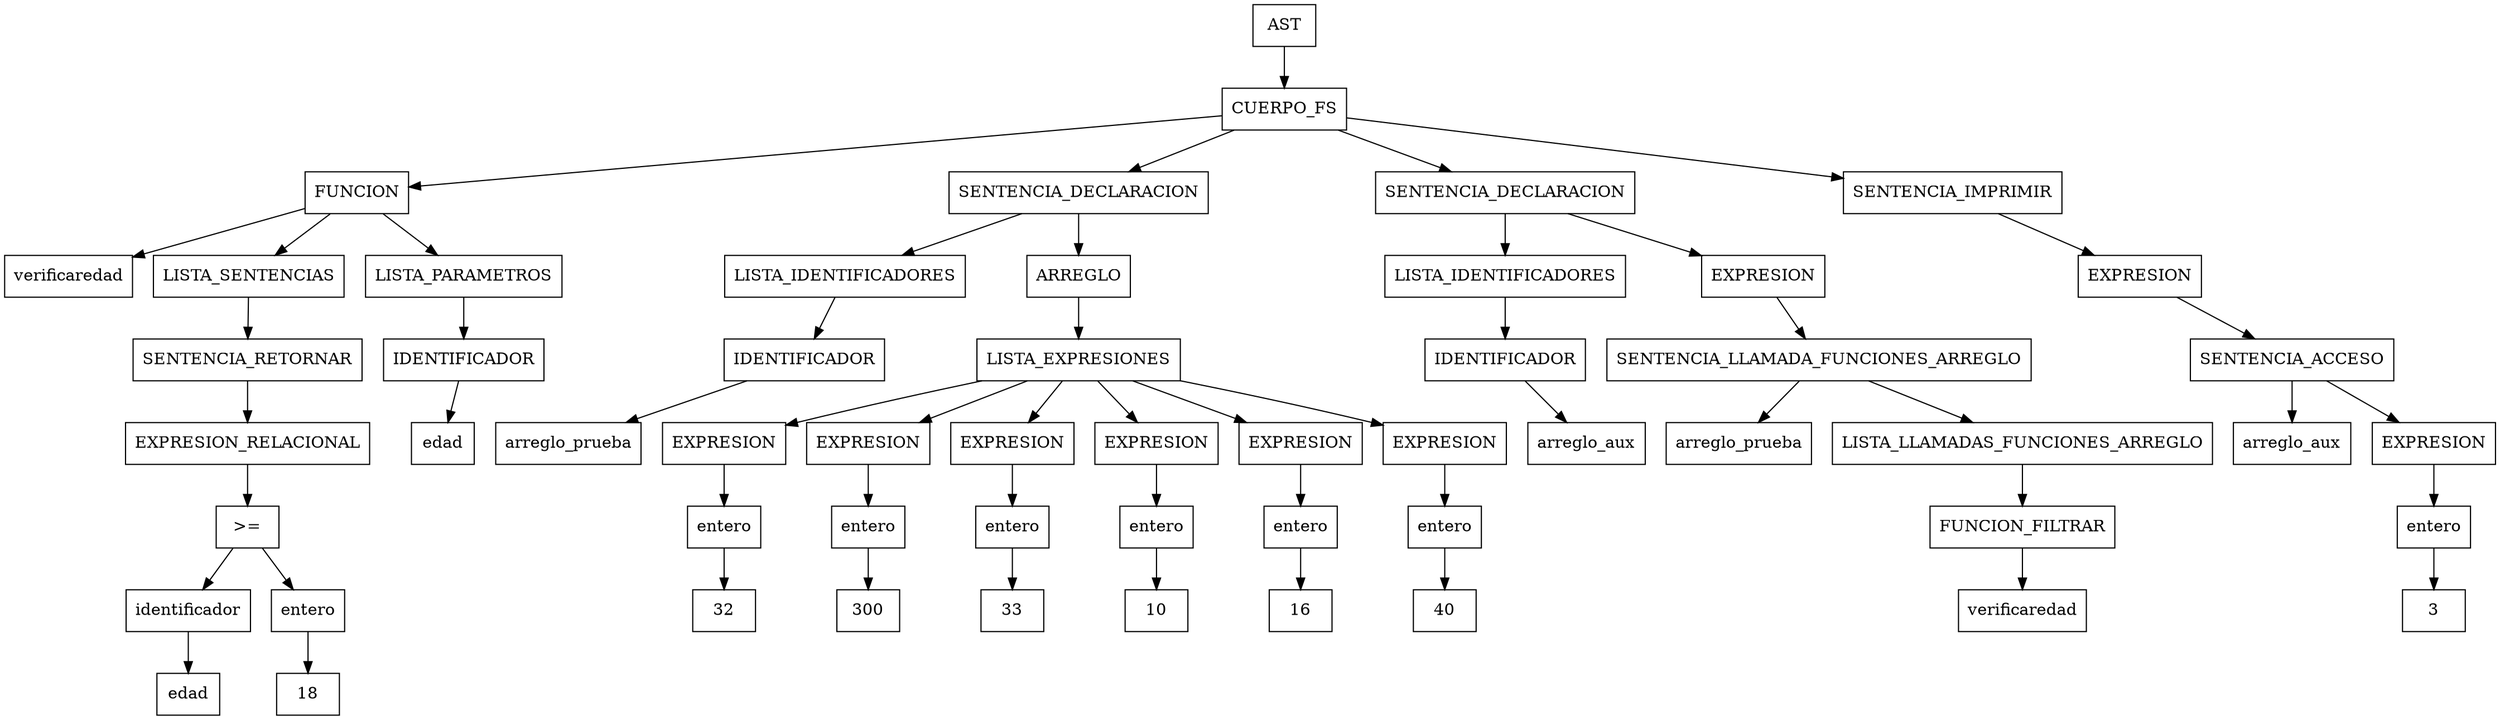 Digraph G{
node[shape="box"]nodo0[label="AST"];
nodo1[label="CUERPO_FS"];
nodo0->nodo1;
nodo2[label="FUNCION"];
nodo1->nodo2;
nodo3[label="verificaredad"];
nodo2->nodo3;
nodo4[label="LISTA_SENTENCIAS"];
nodo2->nodo4;
nodo5[label="SENTENCIA_RETORNAR"];
nodo4->nodo5;
nodo6[label="EXPRESION_RELACIONAL"];
nodo5->nodo6;
nodo7[label=">="];
nodo6->nodo7;
nodo8[label="identificador"];
nodo7->nodo8;
nodo9[label="edad"];
nodo8->nodo9;
nodo10[label="entero"];
nodo7->nodo10;
nodo11[label="18"];
nodo10->nodo11;
nodo12[label="LISTA_PARAMETROS"];
nodo2->nodo12;
nodo13[label="IDENTIFICADOR"];
nodo12->nodo13;
nodo14[label="edad"];
nodo13->nodo14;
nodo15[label="SENTENCIA_DECLARACION"];
nodo1->nodo15;
nodo16[label="LISTA_IDENTIFICADORES"];
nodo15->nodo16;
nodo17[label="IDENTIFICADOR"];
nodo16->nodo17;
nodo18[label="arreglo_prueba"];
nodo17->nodo18;
nodo19[label="ARREGLO"];
nodo15->nodo19;
nodo20[label="LISTA_EXPRESIONES"];
nodo19->nodo20;
nodo21[label="EXPRESION"];
nodo20->nodo21;
nodo22[label="entero"];
nodo21->nodo22;
nodo23[label="32"];
nodo22->nodo23;
nodo24[label="EXPRESION"];
nodo20->nodo24;
nodo25[label="entero"];
nodo24->nodo25;
nodo26[label="300"];
nodo25->nodo26;
nodo27[label="EXPRESION"];
nodo20->nodo27;
nodo28[label="entero"];
nodo27->nodo28;
nodo29[label="33"];
nodo28->nodo29;
nodo30[label="EXPRESION"];
nodo20->nodo30;
nodo31[label="entero"];
nodo30->nodo31;
nodo32[label="10"];
nodo31->nodo32;
nodo33[label="EXPRESION"];
nodo20->nodo33;
nodo34[label="entero"];
nodo33->nodo34;
nodo35[label="16"];
nodo34->nodo35;
nodo36[label="EXPRESION"];
nodo20->nodo36;
nodo37[label="entero"];
nodo36->nodo37;
nodo38[label="40"];
nodo37->nodo38;
nodo39[label="SENTENCIA_DECLARACION"];
nodo1->nodo39;
nodo40[label="LISTA_IDENTIFICADORES"];
nodo39->nodo40;
nodo41[label="IDENTIFICADOR"];
nodo40->nodo41;
nodo42[label="arreglo_aux"];
nodo41->nodo42;
nodo43[label="EXPRESION"];
nodo39->nodo43;
nodo44[label="SENTENCIA_LLAMADA_FUNCIONES_ARREGLO"];
nodo43->nodo44;
nodo45[label="arreglo_prueba"];
nodo44->nodo45;
nodo46[label="LISTA_LLAMADAS_FUNCIONES_ARREGLO"];
nodo44->nodo46;
nodo47[label="FUNCION_FILTRAR"];
nodo46->nodo47;
nodo48[label="verificaredad"];
nodo47->nodo48;
nodo49[label="SENTENCIA_IMPRIMIR"];
nodo1->nodo49;
nodo50[label="EXPRESION"];
nodo49->nodo50;
nodo51[label="SENTENCIA_ACCESO"];
nodo50->nodo51;
nodo52[label="arreglo_aux"];
nodo51->nodo52;
nodo53[label="EXPRESION"];
nodo51->nodo53;
nodo54[label="entero"];
nodo53->nodo54;
nodo55[label="3"];
nodo54->nodo55;
}
